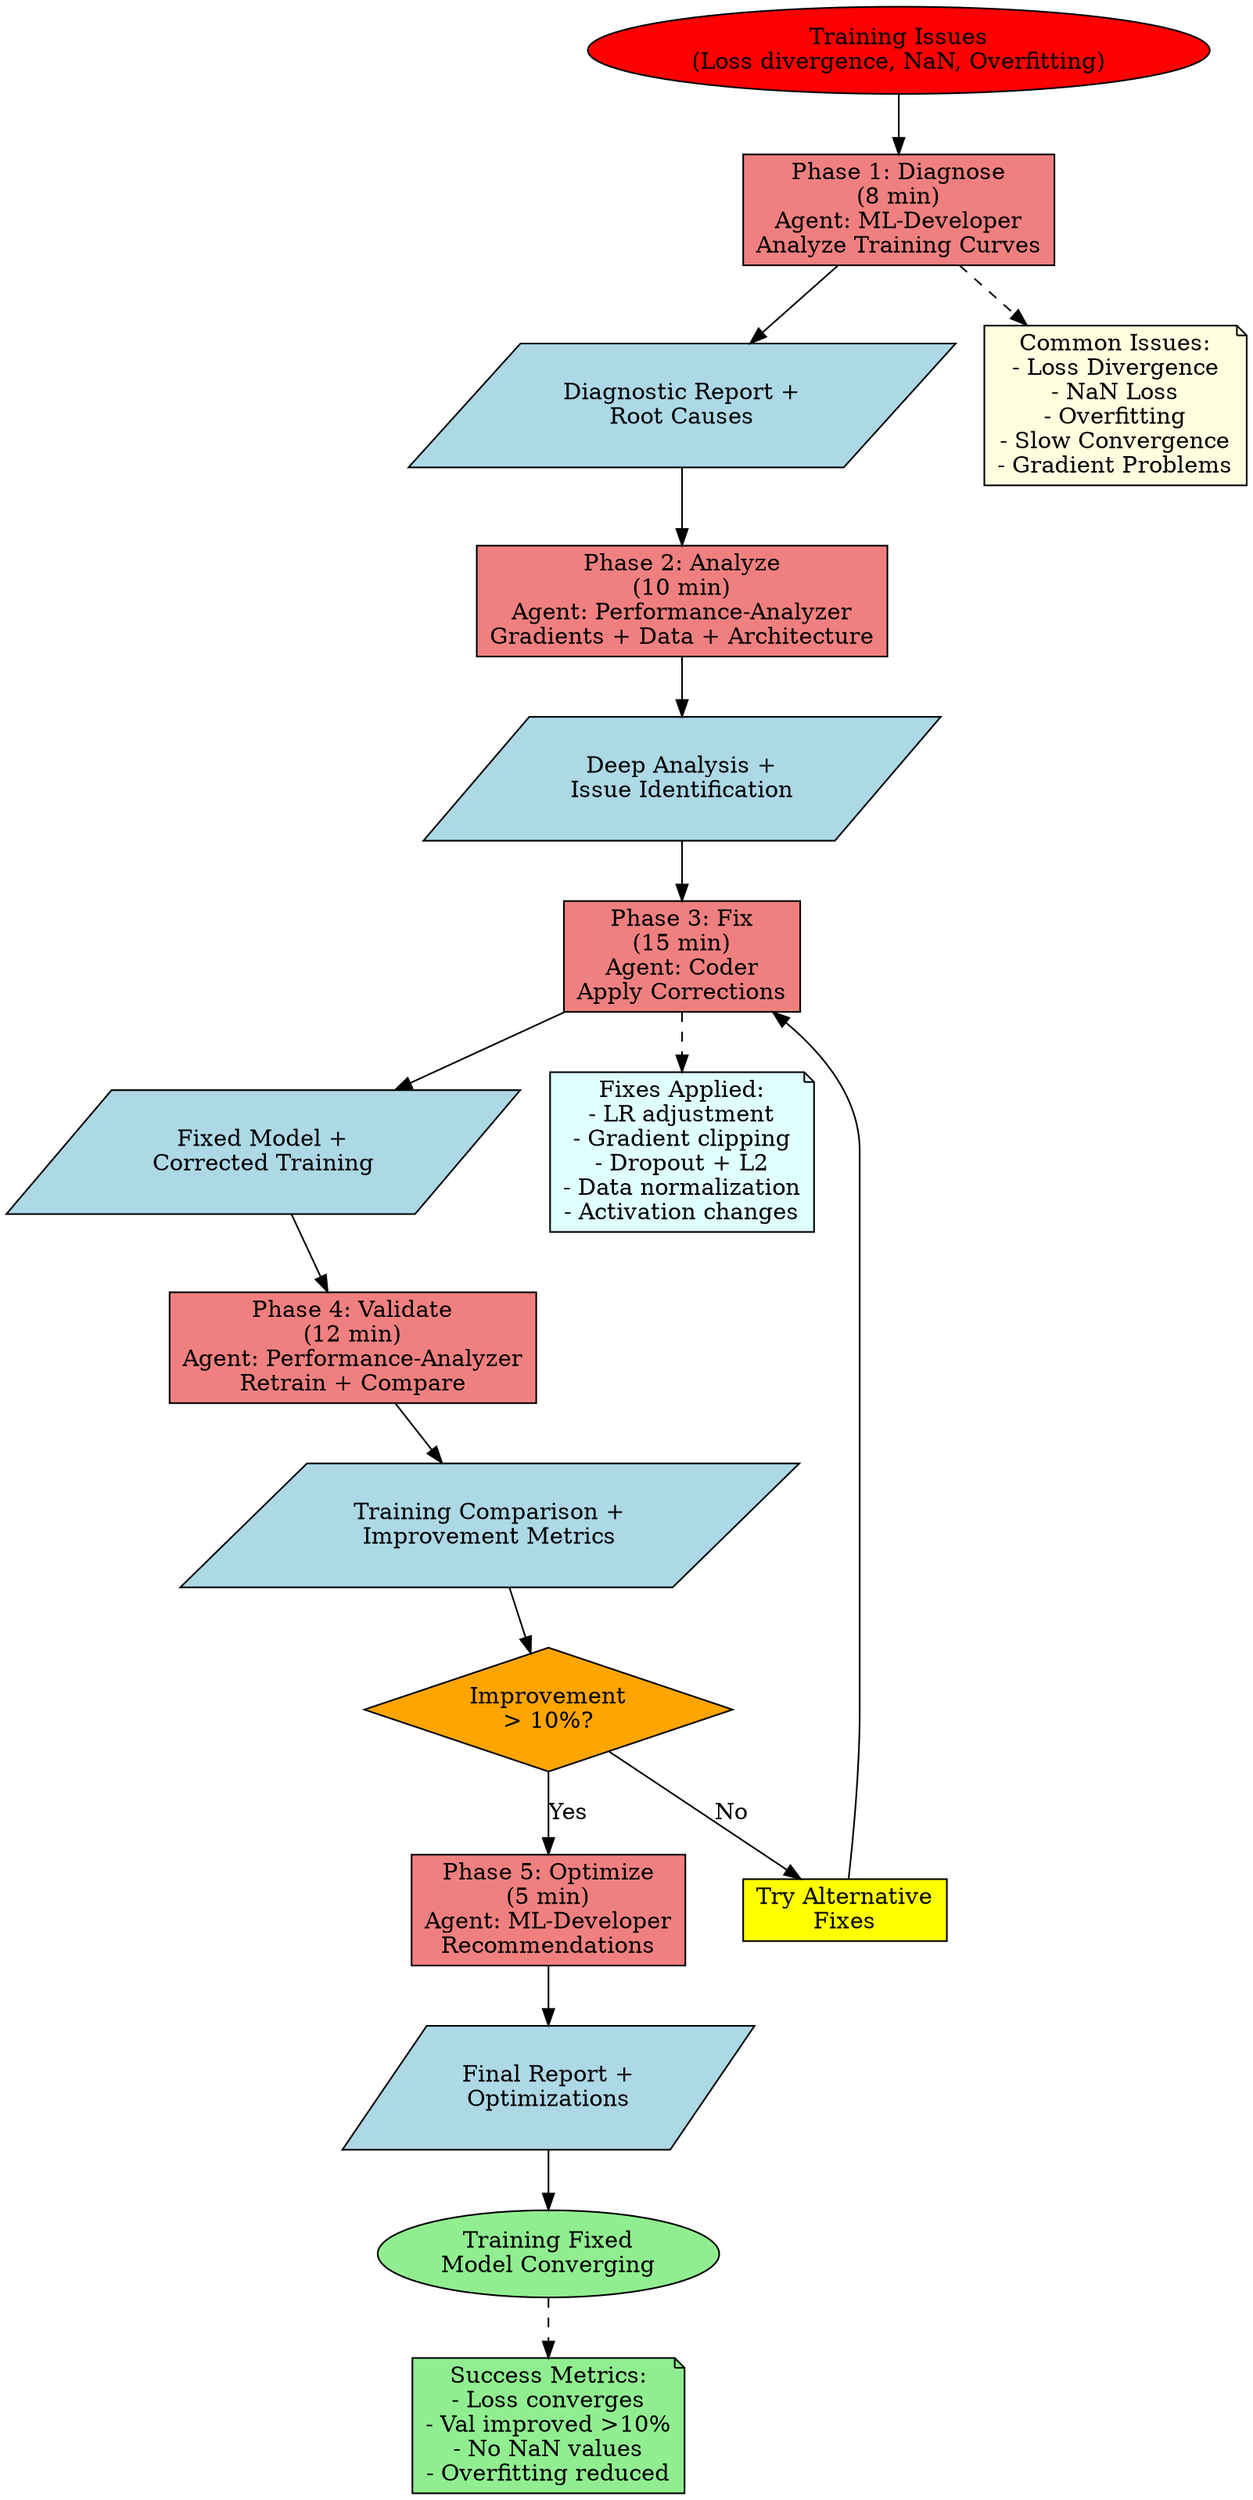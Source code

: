 digraph MLTrainingDebugger {
    rankdir=TB;
    node [shape=box, style=filled, fillcolor=lightblue];

    start [label="Training Issues\n(Loss divergence, NaN, Overfitting)", shape=ellipse, fillcolor=red];

    phase1 [label="Phase 1: Diagnose\n(8 min)\nAgent: ML-Developer\nAnalyze Training Curves", fillcolor=lightcoral];
    out1 [label="Diagnostic Report +\nRoot Causes", shape=parallelogram];

    phase2 [label="Phase 2: Analyze\n(10 min)\nAgent: Performance-Analyzer\nGradients + Data + Architecture", fillcolor=lightcoral];
    out2 [label="Deep Analysis +\nIssue Identification", shape=parallelogram];

    phase3 [label="Phase 3: Fix\n(15 min)\nAgent: Coder\nApply Corrections", fillcolor=lightcoral];
    out3 [label="Fixed Model +\nCorrected Training", shape=parallelogram];

    phase4 [label="Phase 4: Validate\n(12 min)\nAgent: Performance-Analyzer\nRetrain + Compare", fillcolor=lightcoral];
    out4 [label="Training Comparison +\nImprovement Metrics", shape=parallelogram];

    decision [label="Improvement\n> 10%?", shape=diamond, fillcolor=orange];

    phase5 [label="Phase 5: Optimize\n(5 min)\nAgent: ML-Developer\nRecommendations", fillcolor=lightcoral];
    out5 [label="Final Report +\nOptimizations", shape=parallelogram];

    end [label="Training Fixed\nModel Converging", shape=ellipse, fillcolor=lightgreen];

    retry [label="Try Alternative\nFixes", shape=box, fillcolor=yellow];

    start -> phase1;
    phase1 -> out1;
    out1 -> phase2;
    phase2 -> out2;
    out2 -> phase3;
    phase3 -> out3;
    out3 -> phase4;
    phase4 -> out4;
    out4 -> decision;
    decision -> phase5 [label="Yes"];
    decision -> retry [label="No"];
    retry -> phase3;
    phase5 -> out5;
    out5 -> end;

    issues [label="Common Issues:\n- Loss Divergence\n- NaN Loss\n- Overfitting\n- Slow Convergence\n- Gradient Problems", shape=note, fillcolor=lightyellow];
    phase1 -> issues [style=dashed];

    fixes [label="Fixes Applied:\n- LR adjustment\n- Gradient clipping\n- Dropout + L2\n- Data normalization\n- Activation changes", shape=note, fillcolor=lightcyan];
    phase3 -> fixes [style=dashed];

    metrics [label="Success Metrics:\n- Loss converges\n- Val improved >10%\n- No NaN values\n- Overfitting reduced", shape=note, fillcolor=lightgreen];
    end -> metrics [style=dashed];
}
